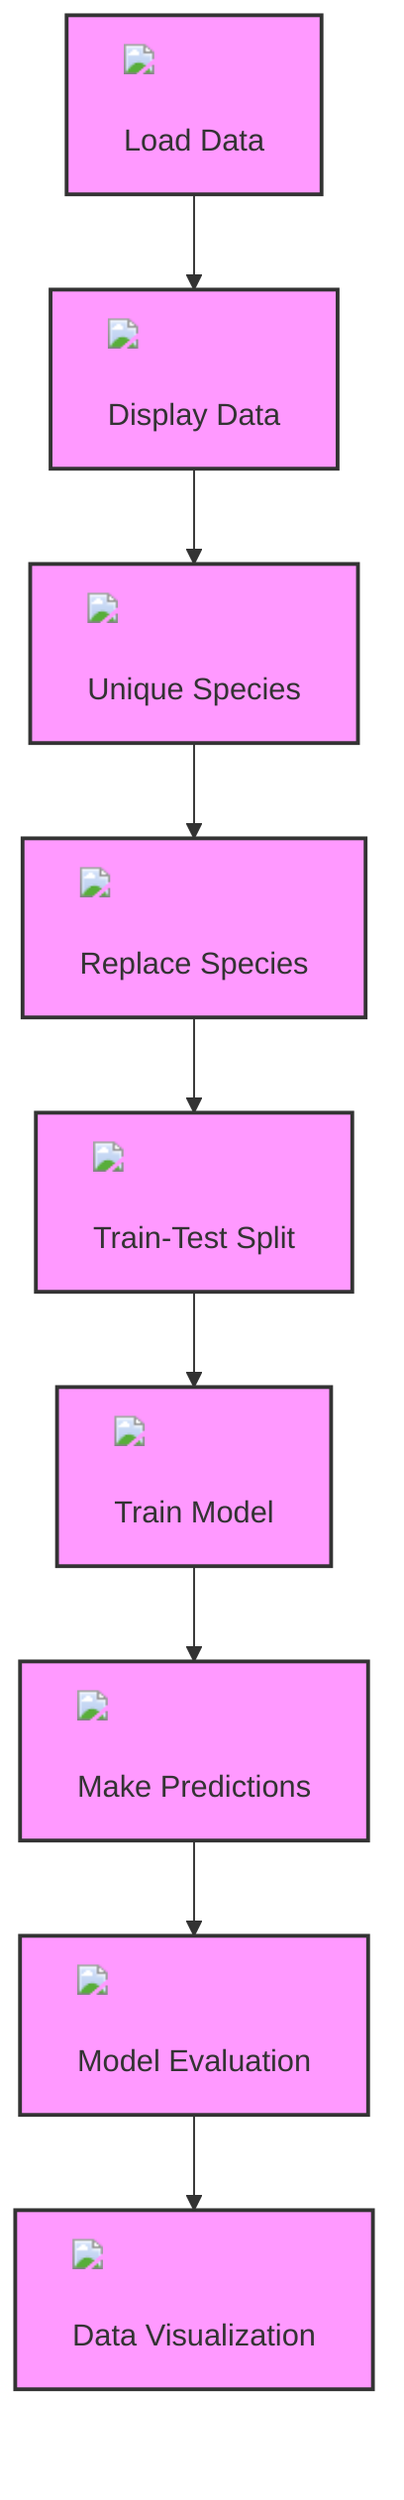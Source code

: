 flowchart TD
    A["<img src='file.svg'/> <br/> Load Data"] --> B["<img src='table.svg'/> <br/> Display Data"]
    B --> C["<img src='column_split.svg'/> <br/> Unique Species"]
    C --> D["<img src='column_split.svg'/> <br/> Replace Species"]
    D --> E["<img src='row_split.svg'/> <br/> Train-Test Split"]
    E --> F["<img src='brain.svg'/> <br/> Train Model"]
    F --> G["<img src='brain.svg'/> <br/> Make Predictions"]
    G --> H["<img src='brain.svg'/> <br/> Model Evaluation"]
    H --> I["<img src='scatter_plot_template.svg'/> <br/> Data Visualization"]
    
    classDef step fill:#f9f,stroke:#333,stroke-width:2px;
    class A,B,C,D,E,F,G,H,I step;